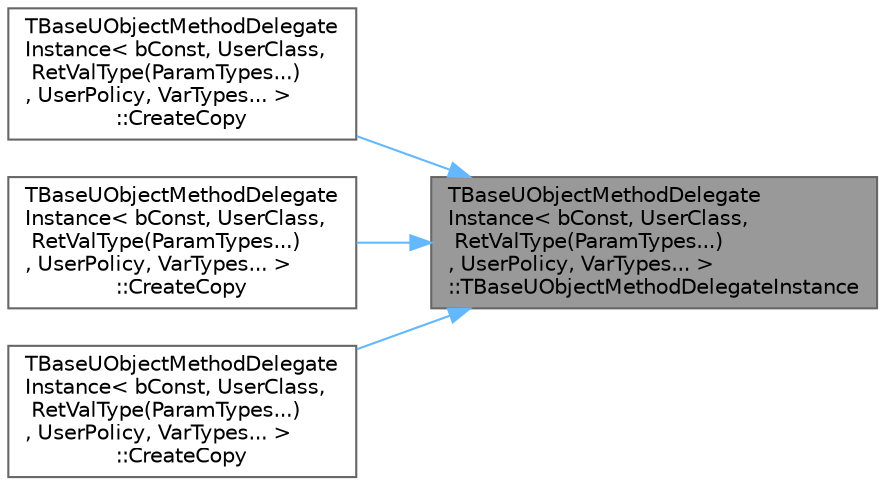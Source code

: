 digraph "TBaseUObjectMethodDelegateInstance&lt; bConst, UserClass, RetValType(ParamTypes...), UserPolicy, VarTypes... &gt;::TBaseUObjectMethodDelegateInstance"
{
 // INTERACTIVE_SVG=YES
 // LATEX_PDF_SIZE
  bgcolor="transparent";
  edge [fontname=Helvetica,fontsize=10,labelfontname=Helvetica,labelfontsize=10];
  node [fontname=Helvetica,fontsize=10,shape=box,height=0.2,width=0.4];
  rankdir="RL";
  Node1 [id="Node000001",label="TBaseUObjectMethodDelegate\lInstance\< bConst, UserClass,\l RetValType(ParamTypes...)\l, UserPolicy, VarTypes... \>\l::TBaseUObjectMethodDelegateInstance",height=0.2,width=0.4,color="gray40", fillcolor="grey60", style="filled", fontcolor="black",tooltip=" "];
  Node1 -> Node2 [id="edge1_Node000001_Node000002",dir="back",color="steelblue1",style="solid",tooltip=" "];
  Node2 [id="Node000002",label="TBaseUObjectMethodDelegate\lInstance\< bConst, UserClass,\l RetValType(ParamTypes...)\l, UserPolicy, VarTypes... \>\l::CreateCopy",height=0.2,width=0.4,color="grey40", fillcolor="white", style="filled",URL="$d3/da7/classTBaseUObjectMethodDelegateInstance_3_01bConst_00_01UserClass_00_01RetValType_07ParamTypes_81d7245a09930eb1866358eee60059478.html#ab7862346f978f24a35e04e8ce49b809a",tooltip=" "];
  Node1 -> Node3 [id="edge2_Node000001_Node000003",dir="back",color="steelblue1",style="solid",tooltip=" "];
  Node3 [id="Node000003",label="TBaseUObjectMethodDelegate\lInstance\< bConst, UserClass,\l RetValType(ParamTypes...)\l, UserPolicy, VarTypes... \>\l::CreateCopy",height=0.2,width=0.4,color="grey40", fillcolor="white", style="filled",URL="$d3/da7/classTBaseUObjectMethodDelegateInstance_3_01bConst_00_01UserClass_00_01RetValType_07ParamTypes_81d7245a09930eb1866358eee60059478.html#a001d7d02c09a0e054ad2554f429a7c08",tooltip=" "];
  Node1 -> Node4 [id="edge3_Node000001_Node000004",dir="back",color="steelblue1",style="solid",tooltip=" "];
  Node4 [id="Node000004",label="TBaseUObjectMethodDelegate\lInstance\< bConst, UserClass,\l RetValType(ParamTypes...)\l, UserPolicy, VarTypes... \>\l::CreateCopy",height=0.2,width=0.4,color="grey40", fillcolor="white", style="filled",URL="$d3/da7/classTBaseUObjectMethodDelegateInstance_3_01bConst_00_01UserClass_00_01RetValType_07ParamTypes_81d7245a09930eb1866358eee60059478.html#ad666f7a19db648090a14916679fe7ce6",tooltip=" "];
}
